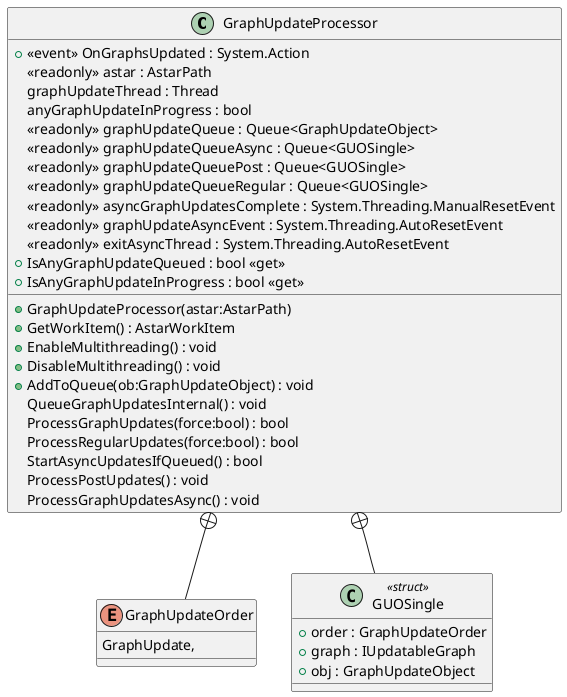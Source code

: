 @startuml
class GraphUpdateProcessor {
    +  <<event>> OnGraphsUpdated : System.Action 
    <<readonly>> astar : AstarPath
    graphUpdateThread : Thread
    anyGraphUpdateInProgress : bool
    <<readonly>> graphUpdateQueue : Queue<GraphUpdateObject>
    <<readonly>> graphUpdateQueueAsync : Queue<GUOSingle>
    <<readonly>> graphUpdateQueuePost : Queue<GUOSingle>
    <<readonly>> graphUpdateQueueRegular : Queue<GUOSingle>
    <<readonly>> asyncGraphUpdatesComplete : System.Threading.ManualResetEvent
    <<readonly>> graphUpdateAsyncEvent : System.Threading.AutoResetEvent
    <<readonly>> exitAsyncThread : System.Threading.AutoResetEvent
    + IsAnyGraphUpdateQueued : bool <<get>>
    + IsAnyGraphUpdateInProgress : bool <<get>>
    + GraphUpdateProcessor(astar:AstarPath)
    + GetWorkItem() : AstarWorkItem
    + EnableMultithreading() : void
    + DisableMultithreading() : void
    + AddToQueue(ob:GraphUpdateObject) : void
    QueueGraphUpdatesInternal() : void
    ProcessGraphUpdates(force:bool) : bool
    ProcessRegularUpdates(force:bool) : bool
    StartAsyncUpdatesIfQueued() : bool
    ProcessPostUpdates() : void
    ProcessGraphUpdatesAsync() : void
}
enum GraphUpdateOrder {
    GraphUpdate,
}
class GUOSingle <<struct>> {
    + order : GraphUpdateOrder
    + graph : IUpdatableGraph
    + obj : GraphUpdateObject
}
GraphUpdateProcessor +-- GraphUpdateOrder
GraphUpdateProcessor +-- GUOSingle
@enduml
